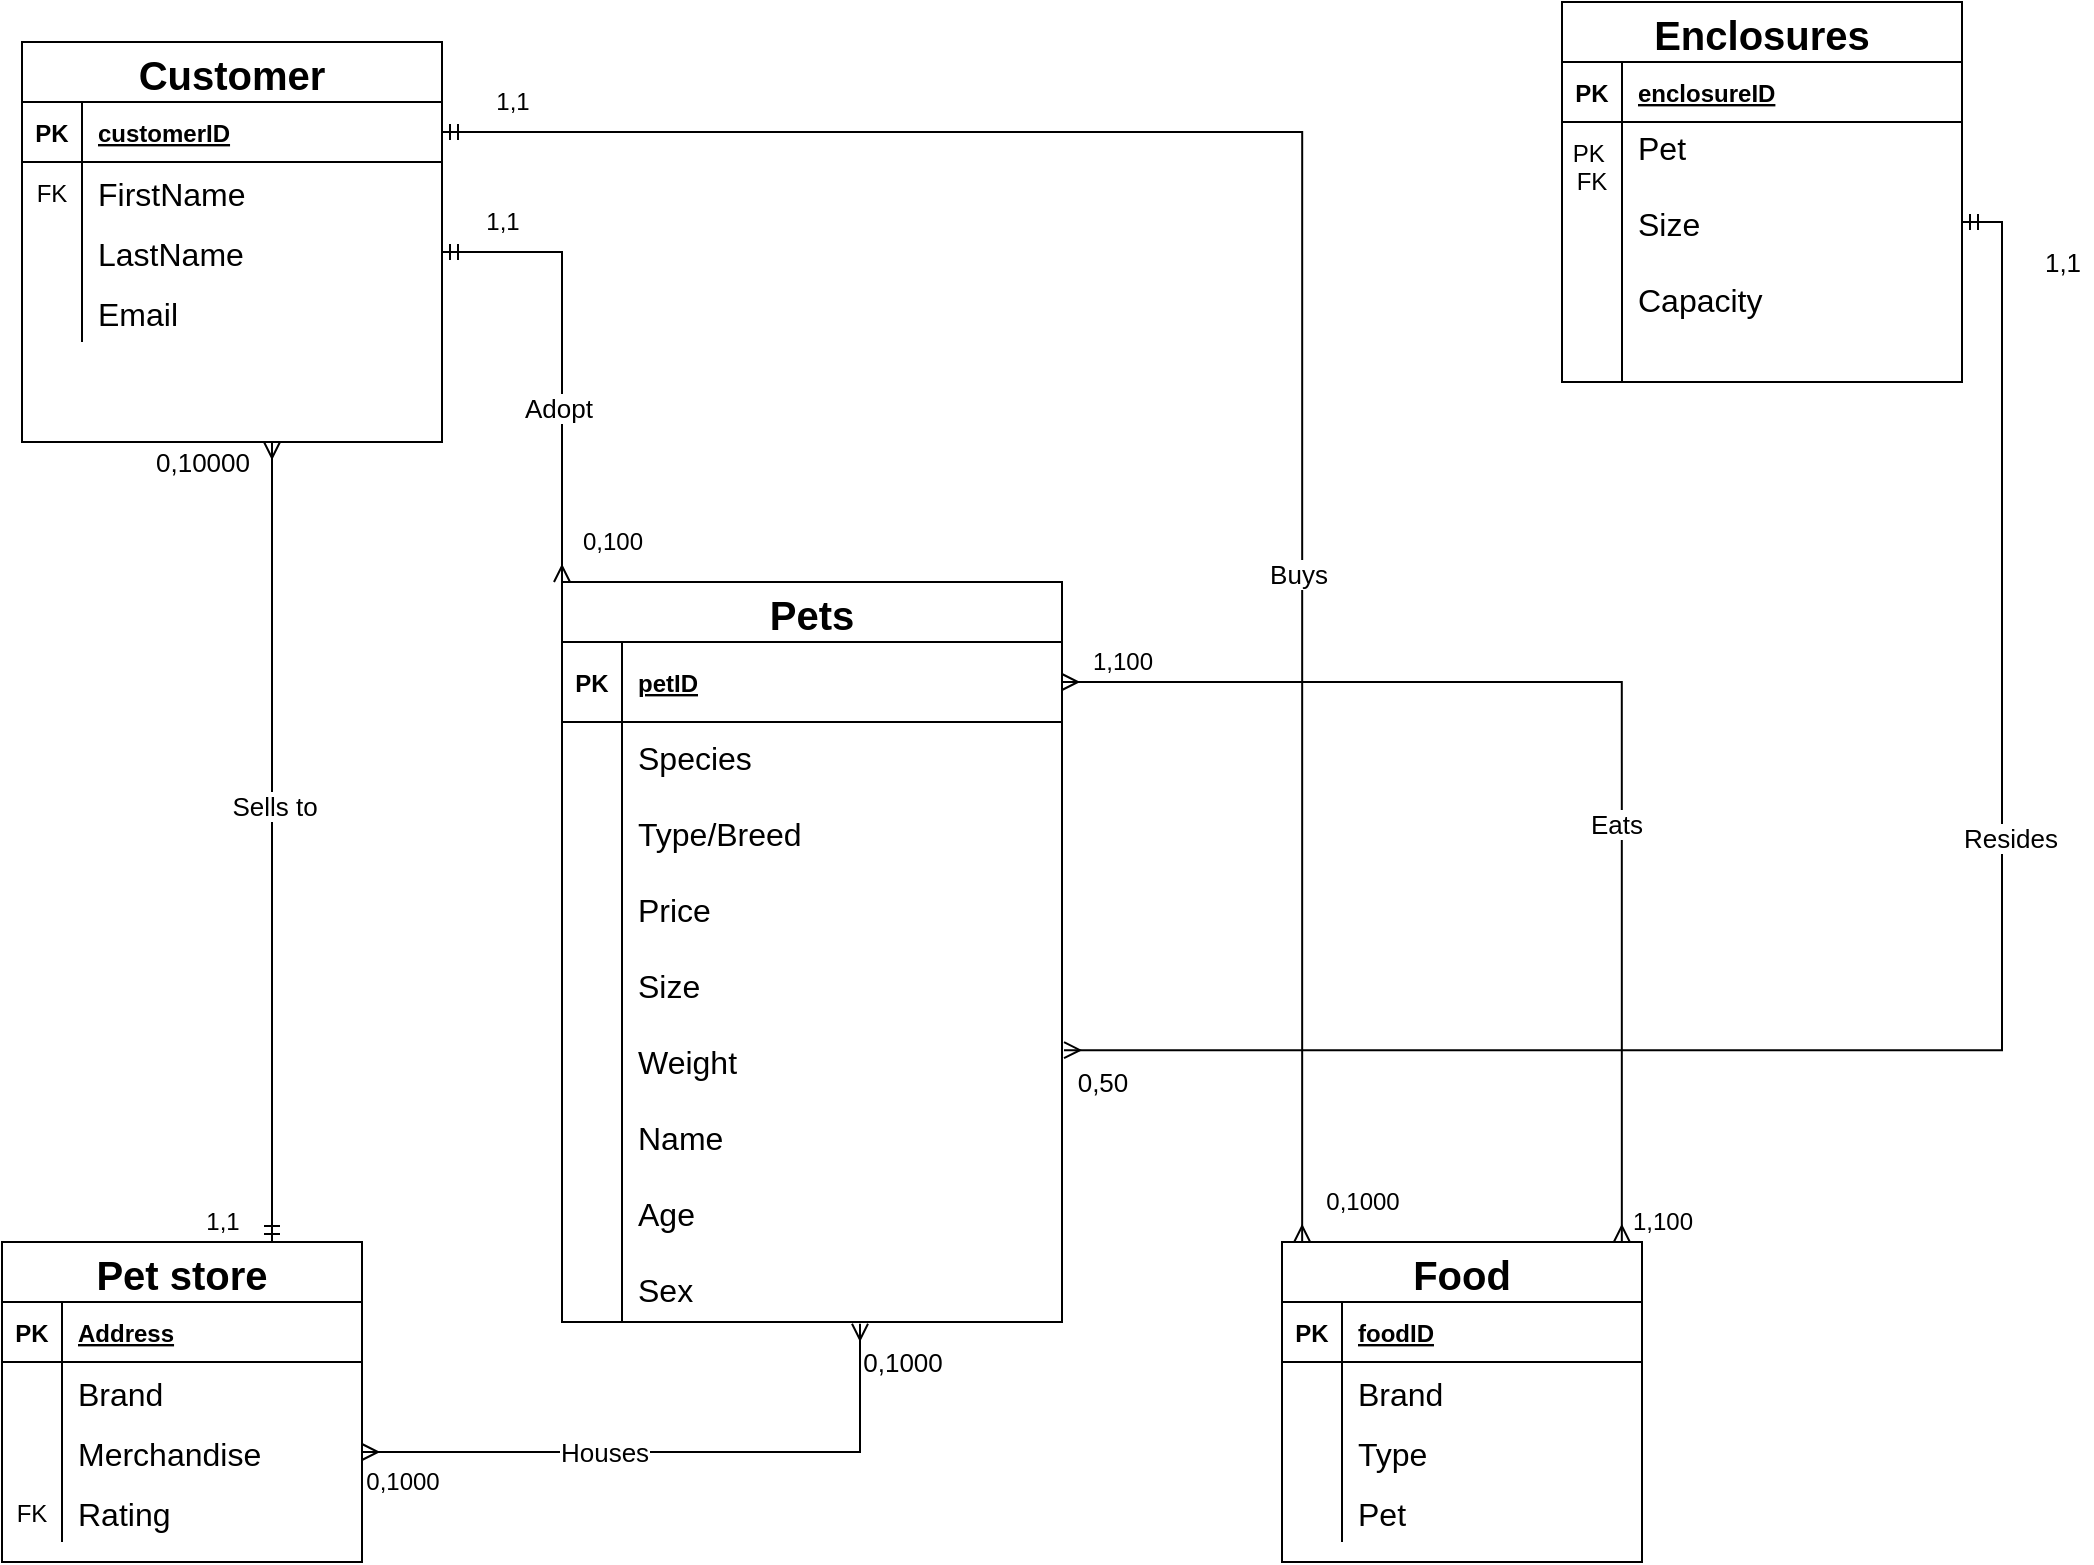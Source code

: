 <mxfile version="13.7.6" type="github"><diagram id="R2lEEEUBdFMjLlhIrx00" name="Page-1"><mxGraphModel dx="946" dy="646" grid="1" gridSize="10" guides="1" tooltips="1" connect="1" arrows="1" fold="1" page="1" pageScale="1" pageWidth="850" pageHeight="1100" math="0" shadow="0" extFonts="Permanent Marker^https://fonts.googleapis.com/css?family=Permanent+Marker"><root><mxCell id="0"/><mxCell id="1" parent="0"/><mxCell id="DQqJb0KBlhYW9M5MJdWv-29" value="Customer" style="shape=table;startSize=30;container=1;collapsible=1;childLayout=tableLayout;fixedRows=1;rowLines=0;fontStyle=1;align=center;resizeLast=1;fontSize=20;" vertex="1" parent="1"><mxGeometry x="50" y="20" width="210" height="200" as="geometry"/></mxCell><mxCell id="DQqJb0KBlhYW9M5MJdWv-30" value="" style="shape=partialRectangle;collapsible=0;dropTarget=0;pointerEvents=0;fillColor=none;top=0;left=0;bottom=1;right=0;points=[[0,0.5],[1,0.5]];portConstraint=eastwest;" vertex="1" parent="DQqJb0KBlhYW9M5MJdWv-29"><mxGeometry y="30" width="210" height="30" as="geometry"/></mxCell><mxCell id="DQqJb0KBlhYW9M5MJdWv-31" value="PK" style="shape=partialRectangle;connectable=0;fillColor=none;top=0;left=0;bottom=0;right=0;fontStyle=1;overflow=hidden;" vertex="1" parent="DQqJb0KBlhYW9M5MJdWv-30"><mxGeometry width="30" height="30" as="geometry"/></mxCell><mxCell id="DQqJb0KBlhYW9M5MJdWv-32" value="customerID" style="shape=partialRectangle;connectable=0;fillColor=none;top=0;left=0;bottom=0;right=0;align=left;spacingLeft=6;fontStyle=5;overflow=hidden;" vertex="1" parent="DQqJb0KBlhYW9M5MJdWv-30"><mxGeometry x="30" width="180" height="30" as="geometry"/></mxCell><mxCell id="DQqJb0KBlhYW9M5MJdWv-33" value="" style="shape=partialRectangle;collapsible=0;dropTarget=0;pointerEvents=0;fillColor=none;top=0;left=0;bottom=0;right=0;points=[[0,0.5],[1,0.5]];portConstraint=eastwest;" vertex="1" parent="DQqJb0KBlhYW9M5MJdWv-29"><mxGeometry y="60" width="210" height="30" as="geometry"/></mxCell><mxCell id="DQqJb0KBlhYW9M5MJdWv-34" value="FK" style="shape=partialRectangle;connectable=0;fillColor=none;top=0;left=0;bottom=0;right=0;editable=1;overflow=hidden;" vertex="1" parent="DQqJb0KBlhYW9M5MJdWv-33"><mxGeometry width="30" height="30" as="geometry"/></mxCell><mxCell id="DQqJb0KBlhYW9M5MJdWv-35" value="FirstName" style="shape=partialRectangle;connectable=0;fillColor=none;top=0;left=0;bottom=0;right=0;align=left;spacingLeft=6;overflow=hidden;fontSize=16;" vertex="1" parent="DQqJb0KBlhYW9M5MJdWv-33"><mxGeometry x="30" width="180" height="30" as="geometry"/></mxCell><mxCell id="DQqJb0KBlhYW9M5MJdWv-36" value="" style="shape=partialRectangle;collapsible=0;dropTarget=0;pointerEvents=0;fillColor=none;top=0;left=0;bottom=0;right=0;points=[[0,0.5],[1,0.5]];portConstraint=eastwest;" vertex="1" parent="DQqJb0KBlhYW9M5MJdWv-29"><mxGeometry y="90" width="210" height="30" as="geometry"/></mxCell><mxCell id="DQqJb0KBlhYW9M5MJdWv-37" value="" style="shape=partialRectangle;connectable=0;fillColor=none;top=0;left=0;bottom=0;right=0;editable=1;overflow=hidden;" vertex="1" parent="DQqJb0KBlhYW9M5MJdWv-36"><mxGeometry width="30" height="30" as="geometry"/></mxCell><mxCell id="DQqJb0KBlhYW9M5MJdWv-38" value="LastName" style="shape=partialRectangle;connectable=0;fillColor=none;top=0;left=0;bottom=0;right=0;align=left;spacingLeft=6;overflow=hidden;fontSize=16;" vertex="1" parent="DQqJb0KBlhYW9M5MJdWv-36"><mxGeometry x="30" width="180" height="30" as="geometry"/></mxCell><mxCell id="DQqJb0KBlhYW9M5MJdWv-39" value="" style="shape=partialRectangle;collapsible=0;dropTarget=0;pointerEvents=0;fillColor=none;top=0;left=0;bottom=0;right=0;points=[[0,0.5],[1,0.5]];portConstraint=eastwest;" vertex="1" parent="DQqJb0KBlhYW9M5MJdWv-29"><mxGeometry y="120" width="210" height="30" as="geometry"/></mxCell><mxCell id="DQqJb0KBlhYW9M5MJdWv-40" value="" style="shape=partialRectangle;connectable=0;fillColor=none;top=0;left=0;bottom=0;right=0;editable=1;overflow=hidden;" vertex="1" parent="DQqJb0KBlhYW9M5MJdWv-39"><mxGeometry width="30" height="30" as="geometry"/></mxCell><mxCell id="DQqJb0KBlhYW9M5MJdWv-41" value="Email" style="shape=partialRectangle;connectable=0;fillColor=none;top=0;left=0;bottom=0;right=0;align=left;spacingLeft=6;overflow=hidden;fontSize=16;" vertex="1" parent="DQqJb0KBlhYW9M5MJdWv-39"><mxGeometry x="30" width="180" height="30" as="geometry"/></mxCell><mxCell id="C-vyLk0tnHw3VtMMgP7b-2" value="Enclosures" style="shape=table;startSize=30;container=1;collapsible=1;childLayout=tableLayout;fixedRows=1;rowLines=0;fontStyle=1;align=center;resizeLast=1;fontSize=20;" parent="1" vertex="1"><mxGeometry x="820" width="200" height="190" as="geometry"/></mxCell><mxCell id="C-vyLk0tnHw3VtMMgP7b-3" value="" style="shape=partialRectangle;collapsible=0;dropTarget=0;pointerEvents=0;fillColor=none;points=[[0,0.5],[1,0.5]];portConstraint=eastwest;top=0;left=0;right=0;bottom=1;" parent="C-vyLk0tnHw3VtMMgP7b-2" vertex="1"><mxGeometry y="30" width="200" height="30" as="geometry"/></mxCell><mxCell id="C-vyLk0tnHw3VtMMgP7b-4" value="PK" style="shape=partialRectangle;overflow=hidden;connectable=0;fillColor=none;top=0;left=0;bottom=0;right=0;fontStyle=1;" parent="C-vyLk0tnHw3VtMMgP7b-3" vertex="1"><mxGeometry width="30" height="30" as="geometry"/></mxCell><mxCell id="C-vyLk0tnHw3VtMMgP7b-5" value="enclosureID" style="shape=partialRectangle;overflow=hidden;connectable=0;fillColor=none;top=0;left=0;bottom=0;right=0;align=left;spacingLeft=6;fontStyle=5;" parent="C-vyLk0tnHw3VtMMgP7b-3" vertex="1"><mxGeometry x="30" width="170" height="30" as="geometry"/></mxCell><mxCell id="C-vyLk0tnHw3VtMMgP7b-6" value="" style="shape=partialRectangle;collapsible=0;dropTarget=0;pointerEvents=0;fillColor=none;points=[[0,0.5],[1,0.5]];portConstraint=eastwest;top=0;left=0;right=0;bottom=0;" parent="C-vyLk0tnHw3VtMMgP7b-2" vertex="1"><mxGeometry y="60" width="200" height="100" as="geometry"/></mxCell><mxCell id="C-vyLk0tnHw3VtMMgP7b-7" value="PK &#10;FK&#10;&#10;&#10;&#10;" style="shape=partialRectangle;overflow=hidden;connectable=0;fillColor=none;top=0;left=0;bottom=0;right=0;" parent="C-vyLk0tnHw3VtMMgP7b-6" vertex="1"><mxGeometry width="30" height="100" as="geometry"/></mxCell><mxCell id="C-vyLk0tnHw3VtMMgP7b-8" value="Pet&#10;&#10;Size&#10;&#10;Capacity" style="shape=partialRectangle;overflow=hidden;connectable=0;fillColor=none;top=0;left=0;bottom=0;right=0;align=left;spacingLeft=6;fontSize=16;" parent="C-vyLk0tnHw3VtMMgP7b-6" vertex="1"><mxGeometry x="30" width="170" height="100" as="geometry"/></mxCell><mxCell id="C-vyLk0tnHw3VtMMgP7b-9" value="" style="shape=partialRectangle;collapsible=0;dropTarget=0;pointerEvents=0;fillColor=none;points=[[0,0.5],[1,0.5]];portConstraint=eastwest;top=0;left=0;right=0;bottom=0;" parent="C-vyLk0tnHw3VtMMgP7b-2" vertex="1"><mxGeometry y="160" width="200" height="30" as="geometry"/></mxCell><mxCell id="C-vyLk0tnHw3VtMMgP7b-10" value="" style="shape=partialRectangle;overflow=hidden;connectable=0;fillColor=none;top=0;left=0;bottom=0;right=0;" parent="C-vyLk0tnHw3VtMMgP7b-9" vertex="1"><mxGeometry width="30" height="30" as="geometry"/></mxCell><mxCell id="C-vyLk0tnHw3VtMMgP7b-11" value="" style="shape=partialRectangle;overflow=hidden;connectable=0;fillColor=none;top=0;left=0;bottom=0;right=0;align=left;spacingLeft=6;" parent="C-vyLk0tnHw3VtMMgP7b-9" vertex="1"><mxGeometry x="30" width="170" height="30" as="geometry"/></mxCell><mxCell id="C-vyLk0tnHw3VtMMgP7b-13" value="Pets" style="shape=table;startSize=30;container=1;collapsible=1;childLayout=tableLayout;fixedRows=1;rowLines=0;fontStyle=1;align=center;resizeLast=1;fontSize=20;" parent="1" vertex="1"><mxGeometry x="320" y="290" width="250" height="370" as="geometry"/></mxCell><mxCell id="C-vyLk0tnHw3VtMMgP7b-14" value="" style="shape=partialRectangle;collapsible=0;dropTarget=0;pointerEvents=0;fillColor=none;points=[[0,0.5],[1,0.5]];portConstraint=eastwest;top=0;left=0;right=0;bottom=1;" parent="C-vyLk0tnHw3VtMMgP7b-13" vertex="1"><mxGeometry y="30" width="250" height="40" as="geometry"/></mxCell><mxCell id="C-vyLk0tnHw3VtMMgP7b-15" value="PK" style="shape=partialRectangle;overflow=hidden;connectable=0;fillColor=none;top=0;left=0;bottom=0;right=0;fontStyle=1;" parent="C-vyLk0tnHw3VtMMgP7b-14" vertex="1"><mxGeometry width="30" height="40" as="geometry"/></mxCell><mxCell id="C-vyLk0tnHw3VtMMgP7b-16" value="petID" style="shape=partialRectangle;overflow=hidden;connectable=0;fillColor=none;top=0;left=0;bottom=0;right=0;align=left;spacingLeft=6;fontStyle=5;" parent="C-vyLk0tnHw3VtMMgP7b-14" vertex="1"><mxGeometry x="30" width="220" height="40" as="geometry"/></mxCell><mxCell id="C-vyLk0tnHw3VtMMgP7b-20" value="" style="shape=partialRectangle;collapsible=0;dropTarget=0;pointerEvents=0;fillColor=none;points=[[0,0.5],[1,0.5]];portConstraint=eastwest;top=0;left=0;right=0;bottom=0;" parent="C-vyLk0tnHw3VtMMgP7b-13" vertex="1"><mxGeometry y="70" width="250" height="300" as="geometry"/></mxCell><mxCell id="C-vyLk0tnHw3VtMMgP7b-21" value="" style="shape=partialRectangle;overflow=hidden;connectable=0;fillColor=none;top=0;left=0;bottom=0;right=0;" parent="C-vyLk0tnHw3VtMMgP7b-20" vertex="1"><mxGeometry width="30" height="300" as="geometry"/></mxCell><mxCell id="C-vyLk0tnHw3VtMMgP7b-22" value="Species&#10;&#10;Type/Breed&#10;&#10;Price&#10;&#10;Size&#10;&#10;Weight&#10;&#10;Name&#10;&#10;Age&#10;&#10;Sex" style="shape=partialRectangle;overflow=hidden;connectable=0;fillColor=none;top=0;left=0;bottom=0;right=0;align=left;spacingLeft=6;fontSize=16;" parent="C-vyLk0tnHw3VtMMgP7b-20" vertex="1"><mxGeometry x="30" width="220" height="300" as="geometry"/></mxCell><mxCell id="DQqJb0KBlhYW9M5MJdWv-1" value="Food" style="shape=table;startSize=30;container=1;collapsible=1;childLayout=tableLayout;fixedRows=1;rowLines=0;fontStyle=1;align=center;resizeLast=1;fontSize=20;" vertex="1" parent="1"><mxGeometry x="680" y="620" width="180" height="160" as="geometry"/></mxCell><mxCell id="DQqJb0KBlhYW9M5MJdWv-2" value="" style="shape=partialRectangle;collapsible=0;dropTarget=0;pointerEvents=0;fillColor=none;top=0;left=0;bottom=1;right=0;points=[[0,0.5],[1,0.5]];portConstraint=eastwest;" vertex="1" parent="DQqJb0KBlhYW9M5MJdWv-1"><mxGeometry y="30" width="180" height="30" as="geometry"/></mxCell><mxCell id="DQqJb0KBlhYW9M5MJdWv-3" value="PK" style="shape=partialRectangle;connectable=0;fillColor=none;top=0;left=0;bottom=0;right=0;fontStyle=1;overflow=hidden;" vertex="1" parent="DQqJb0KBlhYW9M5MJdWv-2"><mxGeometry width="30" height="30" as="geometry"/></mxCell><mxCell id="DQqJb0KBlhYW9M5MJdWv-4" value="foodID" style="shape=partialRectangle;connectable=0;fillColor=none;top=0;left=0;bottom=0;right=0;align=left;spacingLeft=6;fontStyle=5;overflow=hidden;" vertex="1" parent="DQqJb0KBlhYW9M5MJdWv-2"><mxGeometry x="30" width="150" height="30" as="geometry"/></mxCell><mxCell id="DQqJb0KBlhYW9M5MJdWv-5" value="" style="shape=partialRectangle;collapsible=0;dropTarget=0;pointerEvents=0;fillColor=none;top=0;left=0;bottom=0;right=0;points=[[0,0.5],[1,0.5]];portConstraint=eastwest;" vertex="1" parent="DQqJb0KBlhYW9M5MJdWv-1"><mxGeometry y="60" width="180" height="30" as="geometry"/></mxCell><mxCell id="DQqJb0KBlhYW9M5MJdWv-6" value="" style="shape=partialRectangle;connectable=0;fillColor=none;top=0;left=0;bottom=0;right=0;editable=1;overflow=hidden;fontSize=12;" vertex="1" parent="DQqJb0KBlhYW9M5MJdWv-5"><mxGeometry width="30" height="30" as="geometry"/></mxCell><mxCell id="DQqJb0KBlhYW9M5MJdWv-7" value="Brand" style="shape=partialRectangle;connectable=0;fillColor=none;top=0;left=0;bottom=0;right=0;align=left;spacingLeft=6;overflow=hidden;fontSize=16;" vertex="1" parent="DQqJb0KBlhYW9M5MJdWv-5"><mxGeometry x="30" width="150" height="30" as="geometry"/></mxCell><mxCell id="DQqJb0KBlhYW9M5MJdWv-8" value="" style="shape=partialRectangle;collapsible=0;dropTarget=0;pointerEvents=0;fillColor=none;top=0;left=0;bottom=0;right=0;points=[[0,0.5],[1,0.5]];portConstraint=eastwest;" vertex="1" parent="DQqJb0KBlhYW9M5MJdWv-1"><mxGeometry y="90" width="180" height="30" as="geometry"/></mxCell><mxCell id="DQqJb0KBlhYW9M5MJdWv-9" value="" style="shape=partialRectangle;connectable=0;fillColor=none;top=0;left=0;bottom=0;right=0;editable=1;overflow=hidden;" vertex="1" parent="DQqJb0KBlhYW9M5MJdWv-8"><mxGeometry width="30" height="30" as="geometry"/></mxCell><mxCell id="DQqJb0KBlhYW9M5MJdWv-10" value="Type" style="shape=partialRectangle;connectable=0;fillColor=none;top=0;left=0;bottom=0;right=0;align=left;spacingLeft=6;overflow=hidden;fontSize=16;" vertex="1" parent="DQqJb0KBlhYW9M5MJdWv-8"><mxGeometry x="30" width="150" height="30" as="geometry"/></mxCell><mxCell id="DQqJb0KBlhYW9M5MJdWv-11" value="" style="shape=partialRectangle;collapsible=0;dropTarget=0;pointerEvents=0;fillColor=none;top=0;left=0;bottom=0;right=0;points=[[0,0.5],[1,0.5]];portConstraint=eastwest;" vertex="1" parent="DQqJb0KBlhYW9M5MJdWv-1"><mxGeometry y="120" width="180" height="30" as="geometry"/></mxCell><mxCell id="DQqJb0KBlhYW9M5MJdWv-12" value="" style="shape=partialRectangle;connectable=0;fillColor=none;top=0;left=0;bottom=0;right=0;editable=1;overflow=hidden;" vertex="1" parent="DQqJb0KBlhYW9M5MJdWv-11"><mxGeometry width="30" height="30" as="geometry"/></mxCell><mxCell id="DQqJb0KBlhYW9M5MJdWv-13" value="Pet" style="shape=partialRectangle;connectable=0;fillColor=none;top=0;left=0;bottom=0;right=0;align=left;spacingLeft=6;overflow=hidden;fontSize=16;" vertex="1" parent="DQqJb0KBlhYW9M5MJdWv-11"><mxGeometry x="30" width="150" height="30" as="geometry"/></mxCell><mxCell id="DQqJb0KBlhYW9M5MJdWv-51" style="edgeStyle=orthogonalEdgeStyle;rounded=0;orthogonalLoop=1;jettySize=auto;html=1;exitX=1;exitY=0.5;exitDx=0;exitDy=0;entryX=0;entryY=0;entryDx=0;entryDy=0;startArrow=ERmandOne;startFill=0;endArrow=ERmany;endFill=0;" edge="1" parent="1" source="DQqJb0KBlhYW9M5MJdWv-36" target="C-vyLk0tnHw3VtMMgP7b-13"><mxGeometry relative="1" as="geometry"/></mxCell><mxCell id="DQqJb0KBlhYW9M5MJdWv-52" value="&lt;font style=&quot;font-size: 13px&quot;&gt;Adopt&lt;/font&gt;" style="edgeLabel;html=1;align=center;verticalAlign=middle;resizable=0;points=[];" vertex="1" connectable="0" parent="DQqJb0KBlhYW9M5MJdWv-51"><mxGeometry x="0.227" y="-2" relative="1" as="geometry"><mxPoint as="offset"/></mxGeometry></mxCell><mxCell id="DQqJb0KBlhYW9M5MJdWv-53" value="0,100" style="text;html=1;align=center;verticalAlign=middle;resizable=0;points=[];autosize=1;" vertex="1" parent="1"><mxGeometry x="320" y="260" width="50" height="20" as="geometry"/></mxCell><mxCell id="DQqJb0KBlhYW9M5MJdWv-54" value="1,1" style="text;html=1;align=center;verticalAlign=middle;resizable=0;points=[];autosize=1;" vertex="1" parent="1"><mxGeometry x="275" y="100" width="30" height="20" as="geometry"/></mxCell><mxCell id="DQqJb0KBlhYW9M5MJdWv-55" style="edgeStyle=orthogonalEdgeStyle;rounded=0;orthogonalLoop=1;jettySize=auto;html=1;exitX=1;exitY=0.5;exitDx=0;exitDy=0;entryX=0.056;entryY=0;entryDx=0;entryDy=0;entryPerimeter=0;startArrow=ERmandOne;startFill=0;endArrow=ERmany;endFill=0;" edge="1" parent="1" source="DQqJb0KBlhYW9M5MJdWv-30" target="DQqJb0KBlhYW9M5MJdWv-1"><mxGeometry relative="1" as="geometry"><Array as="points"><mxPoint x="690" y="65"/></Array></mxGeometry></mxCell><mxCell id="DQqJb0KBlhYW9M5MJdWv-58" value="&lt;font style=&quot;font-size: 13px&quot;&gt;Buys&lt;/font&gt;" style="edgeLabel;html=1;align=center;verticalAlign=middle;resizable=0;points=[];" vertex="1" connectable="0" parent="DQqJb0KBlhYW9M5MJdWv-55"><mxGeometry x="0.322" y="-2" relative="1" as="geometry"><mxPoint as="offset"/></mxGeometry></mxCell><mxCell id="DQqJb0KBlhYW9M5MJdWv-56" value="1,1" style="text;html=1;align=center;verticalAlign=middle;resizable=0;points=[];autosize=1;" vertex="1" parent="1"><mxGeometry x="280" y="40" width="30" height="20" as="geometry"/></mxCell><mxCell id="DQqJb0KBlhYW9M5MJdWv-57" value="0,1000" style="text;html=1;align=center;verticalAlign=middle;resizable=0;points=[];autosize=1;" vertex="1" parent="1"><mxGeometry x="695" y="590" width="50" height="20" as="geometry"/></mxCell><mxCell id="DQqJb0KBlhYW9M5MJdWv-61" style="edgeStyle=orthogonalEdgeStyle;rounded=0;orthogonalLoop=1;jettySize=auto;html=1;exitX=0.75;exitY=0;exitDx=0;exitDy=0;startArrow=ERmandOne;startFill=0;endArrow=ERmany;endFill=0;" edge="1" parent="1" source="DQqJb0KBlhYW9M5MJdWv-14"><mxGeometry relative="1" as="geometry"><mxPoint x="175" y="220" as="targetPoint"/></mxGeometry></mxCell><mxCell id="DQqJb0KBlhYW9M5MJdWv-62" value="&lt;font style=&quot;font-size: 13px&quot;&gt;Sells to&lt;/font&gt;" style="edgeLabel;html=1;align=center;verticalAlign=middle;resizable=0;points=[];" vertex="1" connectable="0" parent="DQqJb0KBlhYW9M5MJdWv-61"><mxGeometry x="0.09" relative="1" as="geometry"><mxPoint as="offset"/></mxGeometry></mxCell><mxCell id="DQqJb0KBlhYW9M5MJdWv-14" value="Pet store" style="shape=table;startSize=30;container=1;collapsible=1;childLayout=tableLayout;fixedRows=1;rowLines=0;fontStyle=1;align=center;resizeLast=1;fontSize=20;" vertex="1" parent="1"><mxGeometry x="40" y="620" width="180" height="160" as="geometry"/></mxCell><mxCell id="DQqJb0KBlhYW9M5MJdWv-15" value="" style="shape=partialRectangle;collapsible=0;dropTarget=0;pointerEvents=0;fillColor=none;top=0;left=0;bottom=1;right=0;points=[[0,0.5],[1,0.5]];portConstraint=eastwest;" vertex="1" parent="DQqJb0KBlhYW9M5MJdWv-14"><mxGeometry y="30" width="180" height="30" as="geometry"/></mxCell><mxCell id="DQqJb0KBlhYW9M5MJdWv-16" value="PK" style="shape=partialRectangle;connectable=0;fillColor=none;top=0;left=0;bottom=0;right=0;fontStyle=1;overflow=hidden;" vertex="1" parent="DQqJb0KBlhYW9M5MJdWv-15"><mxGeometry width="30" height="30" as="geometry"/></mxCell><mxCell id="DQqJb0KBlhYW9M5MJdWv-17" value="Address" style="shape=partialRectangle;connectable=0;fillColor=none;top=0;left=0;bottom=0;right=0;align=left;spacingLeft=6;fontStyle=5;overflow=hidden;" vertex="1" parent="DQqJb0KBlhYW9M5MJdWv-15"><mxGeometry x="30" width="150" height="30" as="geometry"/></mxCell><mxCell id="DQqJb0KBlhYW9M5MJdWv-18" value="" style="shape=partialRectangle;collapsible=0;dropTarget=0;pointerEvents=0;fillColor=none;top=0;left=0;bottom=0;right=0;points=[[0,0.5],[1,0.5]];portConstraint=eastwest;" vertex="1" parent="DQqJb0KBlhYW9M5MJdWv-14"><mxGeometry y="60" width="180" height="30" as="geometry"/></mxCell><mxCell id="DQqJb0KBlhYW9M5MJdWv-19" value="" style="shape=partialRectangle;connectable=0;fillColor=none;top=0;left=0;bottom=0;right=0;editable=1;overflow=hidden;" vertex="1" parent="DQqJb0KBlhYW9M5MJdWv-18"><mxGeometry width="30" height="30" as="geometry"/></mxCell><mxCell id="DQqJb0KBlhYW9M5MJdWv-20" value="Brand" style="shape=partialRectangle;connectable=0;fillColor=none;top=0;left=0;bottom=0;right=0;align=left;spacingLeft=6;overflow=hidden;fontSize=16;" vertex="1" parent="DQqJb0KBlhYW9M5MJdWv-18"><mxGeometry x="30" width="150" height="30" as="geometry"/></mxCell><mxCell id="DQqJb0KBlhYW9M5MJdWv-21" value="" style="shape=partialRectangle;collapsible=0;dropTarget=0;pointerEvents=0;fillColor=none;top=0;left=0;bottom=0;right=0;points=[[0,0.5],[1,0.5]];portConstraint=eastwest;" vertex="1" parent="DQqJb0KBlhYW9M5MJdWv-14"><mxGeometry y="90" width="180" height="30" as="geometry"/></mxCell><mxCell id="DQqJb0KBlhYW9M5MJdWv-22" value="" style="shape=partialRectangle;connectable=0;fillColor=none;top=0;left=0;bottom=0;right=0;editable=1;overflow=hidden;" vertex="1" parent="DQqJb0KBlhYW9M5MJdWv-21"><mxGeometry width="30" height="30" as="geometry"/></mxCell><mxCell id="DQqJb0KBlhYW9M5MJdWv-23" value="Merchandise" style="shape=partialRectangle;connectable=0;fillColor=none;top=0;left=0;bottom=0;right=0;align=left;spacingLeft=6;overflow=hidden;fontSize=16;fontStyle=0" vertex="1" parent="DQqJb0KBlhYW9M5MJdWv-21"><mxGeometry x="30" width="150" height="30" as="geometry"/></mxCell><mxCell id="DQqJb0KBlhYW9M5MJdWv-24" value="" style="shape=partialRectangle;collapsible=0;dropTarget=0;pointerEvents=0;fillColor=none;top=0;left=0;bottom=0;right=0;points=[[0,0.5],[1,0.5]];portConstraint=eastwest;" vertex="1" parent="DQqJb0KBlhYW9M5MJdWv-14"><mxGeometry y="120" width="180" height="30" as="geometry"/></mxCell><mxCell id="DQqJb0KBlhYW9M5MJdWv-25" value="FK" style="shape=partialRectangle;connectable=0;fillColor=none;top=0;left=0;bottom=0;right=0;editable=1;overflow=hidden;" vertex="1" parent="DQqJb0KBlhYW9M5MJdWv-24"><mxGeometry width="30" height="30" as="geometry"/></mxCell><mxCell id="DQqJb0KBlhYW9M5MJdWv-26" value="Rating" style="shape=partialRectangle;connectable=0;fillColor=none;top=0;left=0;bottom=0;right=0;align=left;spacingLeft=6;overflow=hidden;fontSize=16;" vertex="1" parent="DQqJb0KBlhYW9M5MJdWv-24"><mxGeometry x="30" width="150" height="30" as="geometry"/></mxCell><mxCell id="DQqJb0KBlhYW9M5MJdWv-63" value="&lt;font style=&quot;font-size: 13px&quot;&gt;0,10000&lt;/font&gt;" style="text;html=1;align=center;verticalAlign=middle;resizable=0;points=[];autosize=1;" vertex="1" parent="1"><mxGeometry x="110" y="220" width="60" height="20" as="geometry"/></mxCell><mxCell id="DQqJb0KBlhYW9M5MJdWv-64" value="1,1" style="text;html=1;align=center;verticalAlign=middle;resizable=0;points=[];autosize=1;" vertex="1" parent="1"><mxGeometry x="135" y="600" width="30" height="20" as="geometry"/></mxCell><mxCell id="DQqJb0KBlhYW9M5MJdWv-65" style="edgeStyle=orthogonalEdgeStyle;rounded=0;orthogonalLoop=1;jettySize=auto;html=1;exitX=1;exitY=0.5;exitDx=0;exitDy=0;entryX=1.004;entryY=0.547;entryDx=0;entryDy=0;entryPerimeter=0;startArrow=ERmandOne;startFill=0;endArrow=ERmany;endFill=0;" edge="1" parent="1" source="C-vyLk0tnHw3VtMMgP7b-6" target="C-vyLk0tnHw3VtMMgP7b-20"><mxGeometry relative="1" as="geometry"/></mxCell><mxCell id="DQqJb0KBlhYW9M5MJdWv-66" value="&lt;span style=&quot;font-size: 13px&quot;&gt;Resides&lt;/span&gt;" style="edgeLabel;html=1;align=center;verticalAlign=middle;resizable=0;points=[];" vertex="1" connectable="0" parent="DQqJb0KBlhYW9M5MJdWv-65"><mxGeometry x="-0.274" y="4" relative="1" as="geometry"><mxPoint as="offset"/></mxGeometry></mxCell><mxCell id="DQqJb0KBlhYW9M5MJdWv-67" value="&lt;font style=&quot;font-size: 13px&quot;&gt;0,50&lt;/font&gt;" style="text;html=1;align=center;verticalAlign=middle;resizable=0;points=[];autosize=1;" vertex="1" parent="1"><mxGeometry x="570" y="530" width="40" height="20" as="geometry"/></mxCell><mxCell id="DQqJb0KBlhYW9M5MJdWv-68" value="&lt;font style=&quot;font-size: 13px&quot;&gt;1,1&lt;/font&gt;" style="text;html=1;align=center;verticalAlign=middle;resizable=0;points=[];autosize=1;" vertex="1" parent="1"><mxGeometry x="1055" y="120" width="30" height="20" as="geometry"/></mxCell><mxCell id="DQqJb0KBlhYW9M5MJdWv-71" style="edgeStyle=orthogonalEdgeStyle;rounded=0;orthogonalLoop=1;jettySize=auto;html=1;exitX=1;exitY=0.5;exitDx=0;exitDy=0;entryX=0.944;entryY=0;entryDx=0;entryDy=0;entryPerimeter=0;startArrow=ERmany;startFill=0;endArrow=ERmany;endFill=0;" edge="1" parent="1" source="C-vyLk0tnHw3VtMMgP7b-14" target="DQqJb0KBlhYW9M5MJdWv-1"><mxGeometry relative="1" as="geometry"/></mxCell><mxCell id="DQqJb0KBlhYW9M5MJdWv-73" value="&lt;font style=&quot;font-size: 13px&quot;&gt;Eats&lt;/font&gt;" style="edgeLabel;html=1;align=center;verticalAlign=middle;resizable=0;points=[];" vertex="1" connectable="0" parent="DQqJb0KBlhYW9M5MJdWv-71"><mxGeometry x="-0.011" y="-71" relative="1" as="geometry"><mxPoint as="offset"/></mxGeometry></mxCell><mxCell id="DQqJb0KBlhYW9M5MJdWv-74" value="1,100" style="text;html=1;align=center;verticalAlign=middle;resizable=0;points=[];autosize=1;" vertex="1" parent="1"><mxGeometry x="845" y="600" width="50" height="20" as="geometry"/></mxCell><mxCell id="DQqJb0KBlhYW9M5MJdWv-75" value="1,100" style="text;html=1;align=center;verticalAlign=middle;resizable=0;points=[];autosize=1;" vertex="1" parent="1"><mxGeometry x="575" y="320" width="50" height="20" as="geometry"/></mxCell><mxCell id="DQqJb0KBlhYW9M5MJdWv-76" style="edgeStyle=orthogonalEdgeStyle;rounded=0;orthogonalLoop=1;jettySize=auto;html=1;exitX=1;exitY=0.5;exitDx=0;exitDy=0;entryX=0.596;entryY=1.003;entryDx=0;entryDy=0;entryPerimeter=0;startArrow=ERmany;startFill=0;endArrow=ERmany;endFill=0;" edge="1" parent="1" source="DQqJb0KBlhYW9M5MJdWv-21" target="C-vyLk0tnHw3VtMMgP7b-20"><mxGeometry relative="1" as="geometry"/></mxCell><mxCell id="DQqJb0KBlhYW9M5MJdWv-79" value="&lt;font style=&quot;font-size: 13px&quot;&gt;Houses&lt;/font&gt;" style="edgeLabel;html=1;align=center;verticalAlign=middle;resizable=0;points=[];" vertex="1" connectable="0" parent="DQqJb0KBlhYW9M5MJdWv-76"><mxGeometry x="-0.227" relative="1" as="geometry"><mxPoint as="offset"/></mxGeometry></mxCell><mxCell id="DQqJb0KBlhYW9M5MJdWv-77" value="&lt;font style=&quot;font-size: 13px&quot;&gt;0,1000&lt;/font&gt;" style="text;html=1;align=center;verticalAlign=middle;resizable=0;points=[];autosize=1;" vertex="1" parent="1"><mxGeometry x="460" y="670" width="60" height="20" as="geometry"/></mxCell><mxCell id="DQqJb0KBlhYW9M5MJdWv-78" value="0,1000" style="text;html=1;align=center;verticalAlign=middle;resizable=0;points=[];autosize=1;" vertex="1" parent="1"><mxGeometry x="215" y="730" width="50" height="20" as="geometry"/></mxCell></root></mxGraphModel></diagram></mxfile>